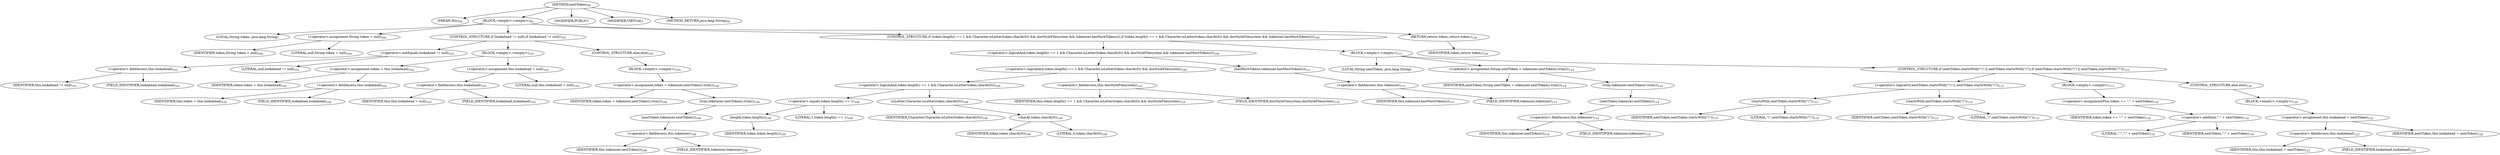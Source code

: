 digraph "nextToken" {  
"79" [label = <(METHOD,nextToken)<SUB>99</SUB>> ]
"80" [label = <(PARAM,this)<SUB>99</SUB>> ]
"81" [label = <(BLOCK,&lt;empty&gt;,&lt;empty&gt;)<SUB>99</SUB>> ]
"82" [label = <(LOCAL,String token: java.lang.String)> ]
"83" [label = <(&lt;operator&gt;.assignment,String token = null)<SUB>100</SUB>> ]
"84" [label = <(IDENTIFIER,token,String token = null)<SUB>100</SUB>> ]
"85" [label = <(LITERAL,null,String token = null)<SUB>100</SUB>> ]
"86" [label = <(CONTROL_STRUCTURE,if (lookahead != null),if (lookahead != null))<SUB>101</SUB>> ]
"87" [label = <(&lt;operator&gt;.notEquals,lookahead != null)<SUB>101</SUB>> ]
"88" [label = <(&lt;operator&gt;.fieldAccess,this.lookahead)<SUB>101</SUB>> ]
"89" [label = <(IDENTIFIER,this,lookahead != null)<SUB>101</SUB>> ]
"90" [label = <(FIELD_IDENTIFIER,lookahead,lookahead)<SUB>101</SUB>> ]
"91" [label = <(LITERAL,null,lookahead != null)<SUB>101</SUB>> ]
"92" [label = <(BLOCK,&lt;empty&gt;,&lt;empty&gt;)<SUB>101</SUB>> ]
"93" [label = <(&lt;operator&gt;.assignment,token = this.lookahead)<SUB>102</SUB>> ]
"94" [label = <(IDENTIFIER,token,token = this.lookahead)<SUB>102</SUB>> ]
"95" [label = <(&lt;operator&gt;.fieldAccess,this.lookahead)<SUB>102</SUB>> ]
"96" [label = <(IDENTIFIER,this,token = this.lookahead)<SUB>102</SUB>> ]
"97" [label = <(FIELD_IDENTIFIER,lookahead,lookahead)<SUB>102</SUB>> ]
"98" [label = <(&lt;operator&gt;.assignment,this.lookahead = null)<SUB>103</SUB>> ]
"99" [label = <(&lt;operator&gt;.fieldAccess,this.lookahead)<SUB>103</SUB>> ]
"100" [label = <(IDENTIFIER,this,this.lookahead = null)<SUB>103</SUB>> ]
"101" [label = <(FIELD_IDENTIFIER,lookahead,lookahead)<SUB>103</SUB>> ]
"102" [label = <(LITERAL,null,this.lookahead = null)<SUB>103</SUB>> ]
"103" [label = <(CONTROL_STRUCTURE,else,else)<SUB>105</SUB>> ]
"104" [label = <(BLOCK,&lt;empty&gt;,&lt;empty&gt;)<SUB>105</SUB>> ]
"105" [label = <(&lt;operator&gt;.assignment,token = tokenizer.nextToken().trim())<SUB>106</SUB>> ]
"106" [label = <(IDENTIFIER,token,token = tokenizer.nextToken().trim())<SUB>106</SUB>> ]
"107" [label = <(trim,tokenizer.nextToken().trim())<SUB>106</SUB>> ]
"108" [label = <(nextToken,tokenizer.nextToken())<SUB>106</SUB>> ]
"109" [label = <(&lt;operator&gt;.fieldAccess,this.tokenizer)<SUB>106</SUB>> ]
"110" [label = <(IDENTIFIER,this,tokenizer.nextToken())<SUB>106</SUB>> ]
"111" [label = <(FIELD_IDENTIFIER,tokenizer,tokenizer)<SUB>106</SUB>> ]
"112" [label = <(CONTROL_STRUCTURE,if (token.length() == 1 &amp;&amp; Character.isLetter(token.charAt(0)) &amp;&amp; dosStyleFilesystem &amp;&amp; tokenizer.hasMoreTokens()),if (token.length() == 1 &amp;&amp; Character.isLetter(token.charAt(0)) &amp;&amp; dosStyleFilesystem &amp;&amp; tokenizer.hasMoreTokens()))<SUB>109</SUB>> ]
"113" [label = <(&lt;operator&gt;.logicalAnd,token.length() == 1 &amp;&amp; Character.isLetter(token.charAt(0)) &amp;&amp; dosStyleFilesystem &amp;&amp; tokenizer.hasMoreTokens())<SUB>109</SUB>> ]
"114" [label = <(&lt;operator&gt;.logicalAnd,token.length() == 1 &amp;&amp; Character.isLetter(token.charAt(0)) &amp;&amp; dosStyleFilesystem)<SUB>109</SUB>> ]
"115" [label = <(&lt;operator&gt;.logicalAnd,token.length() == 1 &amp;&amp; Character.isLetter(token.charAt(0)))<SUB>109</SUB>> ]
"116" [label = <(&lt;operator&gt;.equals,token.length() == 1)<SUB>109</SUB>> ]
"117" [label = <(length,token.length())<SUB>109</SUB>> ]
"118" [label = <(IDENTIFIER,token,token.length())<SUB>109</SUB>> ]
"119" [label = <(LITERAL,1,token.length() == 1)<SUB>109</SUB>> ]
"120" [label = <(isLetter,Character.isLetter(token.charAt(0)))<SUB>109</SUB>> ]
"121" [label = <(IDENTIFIER,Character,Character.isLetter(token.charAt(0)))<SUB>109</SUB>> ]
"122" [label = <(charAt,token.charAt(0))<SUB>109</SUB>> ]
"123" [label = <(IDENTIFIER,token,token.charAt(0))<SUB>109</SUB>> ]
"124" [label = <(LITERAL,0,token.charAt(0))<SUB>109</SUB>> ]
"125" [label = <(&lt;operator&gt;.fieldAccess,this.dosStyleFilesystem)<SUB>110</SUB>> ]
"126" [label = <(IDENTIFIER,this,token.length() == 1 &amp;&amp; Character.isLetter(token.charAt(0)) &amp;&amp; dosStyleFilesystem)<SUB>110</SUB>> ]
"127" [label = <(FIELD_IDENTIFIER,dosStyleFilesystem,dosStyleFilesystem)<SUB>110</SUB>> ]
"128" [label = <(hasMoreTokens,tokenizer.hasMoreTokens())<SUB>111</SUB>> ]
"129" [label = <(&lt;operator&gt;.fieldAccess,this.tokenizer)<SUB>111</SUB>> ]
"130" [label = <(IDENTIFIER,this,tokenizer.hasMoreTokens())<SUB>111</SUB>> ]
"131" [label = <(FIELD_IDENTIFIER,tokenizer,tokenizer)<SUB>111</SUB>> ]
"132" [label = <(BLOCK,&lt;empty&gt;,&lt;empty&gt;)<SUB>111</SUB>> ]
"133" [label = <(LOCAL,String nextToken: java.lang.String)> ]
"134" [label = <(&lt;operator&gt;.assignment,String nextToken = tokenizer.nextToken().trim())<SUB>114</SUB>> ]
"135" [label = <(IDENTIFIER,nextToken,String nextToken = tokenizer.nextToken().trim())<SUB>114</SUB>> ]
"136" [label = <(trim,tokenizer.nextToken().trim())<SUB>114</SUB>> ]
"137" [label = <(nextToken,tokenizer.nextToken())<SUB>114</SUB>> ]
"138" [label = <(&lt;operator&gt;.fieldAccess,this.tokenizer)<SUB>114</SUB>> ]
"139" [label = <(IDENTIFIER,this,tokenizer.nextToken())<SUB>114</SUB>> ]
"140" [label = <(FIELD_IDENTIFIER,tokenizer,tokenizer)<SUB>114</SUB>> ]
"141" [label = <(CONTROL_STRUCTURE,if (nextToken.startsWith(&quot;\\&quot;) || nextToken.startsWith(&quot;/&quot;)),if (nextToken.startsWith(&quot;\\&quot;) || nextToken.startsWith(&quot;/&quot;)))<SUB>115</SUB>> ]
"142" [label = <(&lt;operator&gt;.logicalOr,nextToken.startsWith(&quot;\\&quot;) || nextToken.startsWith(&quot;/&quot;))<SUB>115</SUB>> ]
"143" [label = <(startsWith,nextToken.startsWith(&quot;\\&quot;))<SUB>115</SUB>> ]
"144" [label = <(IDENTIFIER,nextToken,nextToken.startsWith(&quot;\\&quot;))<SUB>115</SUB>> ]
"145" [label = <(LITERAL,&quot;\\&quot;,nextToken.startsWith(&quot;\\&quot;))<SUB>115</SUB>> ]
"146" [label = <(startsWith,nextToken.startsWith(&quot;/&quot;))<SUB>115</SUB>> ]
"147" [label = <(IDENTIFIER,nextToken,nextToken.startsWith(&quot;/&quot;))<SUB>115</SUB>> ]
"148" [label = <(LITERAL,&quot;/&quot;,nextToken.startsWith(&quot;/&quot;))<SUB>115</SUB>> ]
"149" [label = <(BLOCK,&lt;empty&gt;,&lt;empty&gt;)<SUB>115</SUB>> ]
"150" [label = <(&lt;operator&gt;.assignmentPlus,token += &quot;:&quot; + nextToken)<SUB>118</SUB>> ]
"151" [label = <(IDENTIFIER,token,token += &quot;:&quot; + nextToken)<SUB>118</SUB>> ]
"152" [label = <(&lt;operator&gt;.addition,&quot;:&quot; + nextToken)<SUB>118</SUB>> ]
"153" [label = <(LITERAL,&quot;:&quot;,&quot;:&quot; + nextToken)<SUB>118</SUB>> ]
"154" [label = <(IDENTIFIER,nextToken,&quot;:&quot; + nextToken)<SUB>118</SUB>> ]
"155" [label = <(CONTROL_STRUCTURE,else,else)<SUB>120</SUB>> ]
"156" [label = <(BLOCK,&lt;empty&gt;,&lt;empty&gt;)<SUB>120</SUB>> ]
"157" [label = <(&lt;operator&gt;.assignment,this.lookahead = nextToken)<SUB>122</SUB>> ]
"158" [label = <(&lt;operator&gt;.fieldAccess,this.lookahead)<SUB>122</SUB>> ]
"159" [label = <(IDENTIFIER,this,this.lookahead = nextToken)<SUB>122</SUB>> ]
"160" [label = <(FIELD_IDENTIFIER,lookahead,lookahead)<SUB>122</SUB>> ]
"161" [label = <(IDENTIFIER,nextToken,this.lookahead = nextToken)<SUB>122</SUB>> ]
"162" [label = <(RETURN,return token;,return token;)<SUB>126</SUB>> ]
"163" [label = <(IDENTIFIER,token,return token;)<SUB>126</SUB>> ]
"164" [label = <(MODIFIER,PUBLIC)> ]
"165" [label = <(MODIFIER,VIRTUAL)> ]
"166" [label = <(METHOD_RETURN,java.lang.String)<SUB>99</SUB>> ]
  "79" -> "80" 
  "79" -> "81" 
  "79" -> "164" 
  "79" -> "165" 
  "79" -> "166" 
  "81" -> "82" 
  "81" -> "83" 
  "81" -> "86" 
  "81" -> "112" 
  "81" -> "162" 
  "83" -> "84" 
  "83" -> "85" 
  "86" -> "87" 
  "86" -> "92" 
  "86" -> "103" 
  "87" -> "88" 
  "87" -> "91" 
  "88" -> "89" 
  "88" -> "90" 
  "92" -> "93" 
  "92" -> "98" 
  "93" -> "94" 
  "93" -> "95" 
  "95" -> "96" 
  "95" -> "97" 
  "98" -> "99" 
  "98" -> "102" 
  "99" -> "100" 
  "99" -> "101" 
  "103" -> "104" 
  "104" -> "105" 
  "105" -> "106" 
  "105" -> "107" 
  "107" -> "108" 
  "108" -> "109" 
  "109" -> "110" 
  "109" -> "111" 
  "112" -> "113" 
  "112" -> "132" 
  "113" -> "114" 
  "113" -> "128" 
  "114" -> "115" 
  "114" -> "125" 
  "115" -> "116" 
  "115" -> "120" 
  "116" -> "117" 
  "116" -> "119" 
  "117" -> "118" 
  "120" -> "121" 
  "120" -> "122" 
  "122" -> "123" 
  "122" -> "124" 
  "125" -> "126" 
  "125" -> "127" 
  "128" -> "129" 
  "129" -> "130" 
  "129" -> "131" 
  "132" -> "133" 
  "132" -> "134" 
  "132" -> "141" 
  "134" -> "135" 
  "134" -> "136" 
  "136" -> "137" 
  "137" -> "138" 
  "138" -> "139" 
  "138" -> "140" 
  "141" -> "142" 
  "141" -> "149" 
  "141" -> "155" 
  "142" -> "143" 
  "142" -> "146" 
  "143" -> "144" 
  "143" -> "145" 
  "146" -> "147" 
  "146" -> "148" 
  "149" -> "150" 
  "150" -> "151" 
  "150" -> "152" 
  "152" -> "153" 
  "152" -> "154" 
  "155" -> "156" 
  "156" -> "157" 
  "157" -> "158" 
  "157" -> "161" 
  "158" -> "159" 
  "158" -> "160" 
  "162" -> "163" 
}
